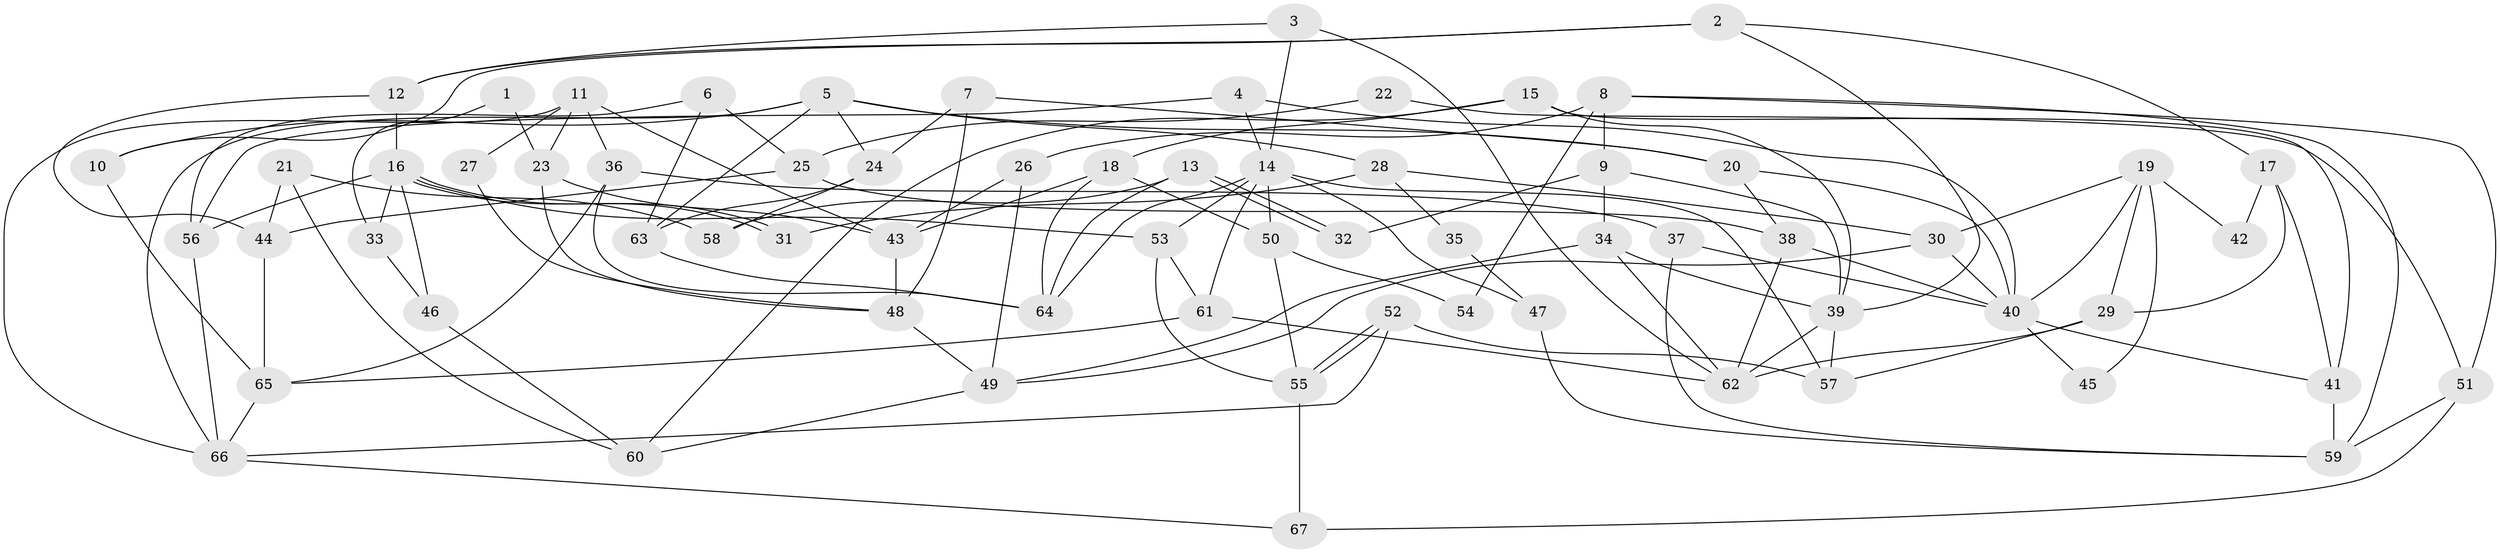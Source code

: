 // Generated by graph-tools (version 1.1) at 2025/11/02/27/25 16:11:19]
// undirected, 67 vertices, 134 edges
graph export_dot {
graph [start="1"]
  node [color=gray90,style=filled];
  1;
  2;
  3;
  4;
  5;
  6;
  7;
  8;
  9;
  10;
  11;
  12;
  13;
  14;
  15;
  16;
  17;
  18;
  19;
  20;
  21;
  22;
  23;
  24;
  25;
  26;
  27;
  28;
  29;
  30;
  31;
  32;
  33;
  34;
  35;
  36;
  37;
  38;
  39;
  40;
  41;
  42;
  43;
  44;
  45;
  46;
  47;
  48;
  49;
  50;
  51;
  52;
  53;
  54;
  55;
  56;
  57;
  58;
  59;
  60;
  61;
  62;
  63;
  64;
  65;
  66;
  67;
  1 -- 23;
  1 -- 33;
  2 -- 12;
  2 -- 39;
  2 -- 10;
  2 -- 17;
  3 -- 14;
  3 -- 62;
  3 -- 12;
  4 -- 56;
  4 -- 14;
  4 -- 40;
  5 -- 10;
  5 -- 66;
  5 -- 20;
  5 -- 24;
  5 -- 28;
  5 -- 63;
  6 -- 63;
  6 -- 25;
  6 -- 56;
  7 -- 20;
  7 -- 24;
  7 -- 48;
  8 -- 26;
  8 -- 51;
  8 -- 9;
  8 -- 54;
  8 -- 59;
  9 -- 39;
  9 -- 32;
  9 -- 34;
  10 -- 65;
  11 -- 43;
  11 -- 36;
  11 -- 23;
  11 -- 27;
  11 -- 66;
  12 -- 16;
  12 -- 44;
  13 -- 32;
  13 -- 32;
  13 -- 64;
  13 -- 58;
  14 -- 57;
  14 -- 64;
  14 -- 47;
  14 -- 50;
  14 -- 53;
  14 -- 61;
  15 -- 39;
  15 -- 18;
  15 -- 41;
  15 -- 60;
  16 -- 53;
  16 -- 31;
  16 -- 31;
  16 -- 33;
  16 -- 46;
  16 -- 56;
  17 -- 41;
  17 -- 29;
  17 -- 42;
  18 -- 50;
  18 -- 43;
  18 -- 64;
  19 -- 40;
  19 -- 29;
  19 -- 30;
  19 -- 42;
  19 -- 45;
  20 -- 40;
  20 -- 38;
  21 -- 44;
  21 -- 60;
  21 -- 58;
  22 -- 25;
  22 -- 51;
  23 -- 48;
  23 -- 43;
  24 -- 58;
  24 -- 63;
  25 -- 38;
  25 -- 44;
  26 -- 43;
  26 -- 49;
  27 -- 48;
  28 -- 30;
  28 -- 31;
  28 -- 35;
  29 -- 57;
  29 -- 62;
  30 -- 40;
  30 -- 49;
  33 -- 46;
  34 -- 62;
  34 -- 39;
  34 -- 49;
  35 -- 47;
  36 -- 64;
  36 -- 65;
  36 -- 37;
  37 -- 59;
  37 -- 40;
  38 -- 40;
  38 -- 62;
  39 -- 62;
  39 -- 57;
  40 -- 41;
  40 -- 45;
  41 -- 59;
  43 -- 48;
  44 -- 65;
  46 -- 60;
  47 -- 59;
  48 -- 49;
  49 -- 60;
  50 -- 55;
  50 -- 54;
  51 -- 59;
  51 -- 67;
  52 -- 55;
  52 -- 55;
  52 -- 66;
  52 -- 57;
  53 -- 61;
  53 -- 55;
  55 -- 67;
  56 -- 66;
  61 -- 62;
  61 -- 65;
  63 -- 64;
  65 -- 66;
  66 -- 67;
}

